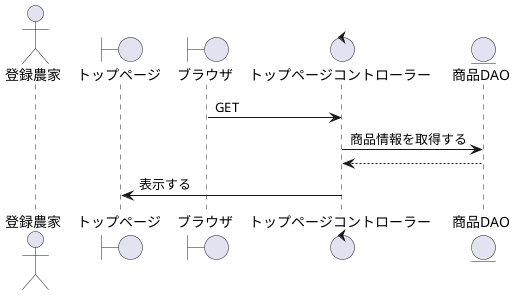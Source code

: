 @startuml トップページを表示

actor    "登録農家" as act
boundary "トップページ" as Top
boundary "ブラウザ" as brz
control  "トップページコントローラー" as Acquisition_c
entity   "商品DAO" as merchandise

'-------------------------------------------------------------------------------------------

brz -> Acquisition_c : GET
Acquisition_c -> merchandise : 商品情報を取得する
Acquisition_c <-- merchandise
Top <- Acquisition_c : 表示する

@enduml